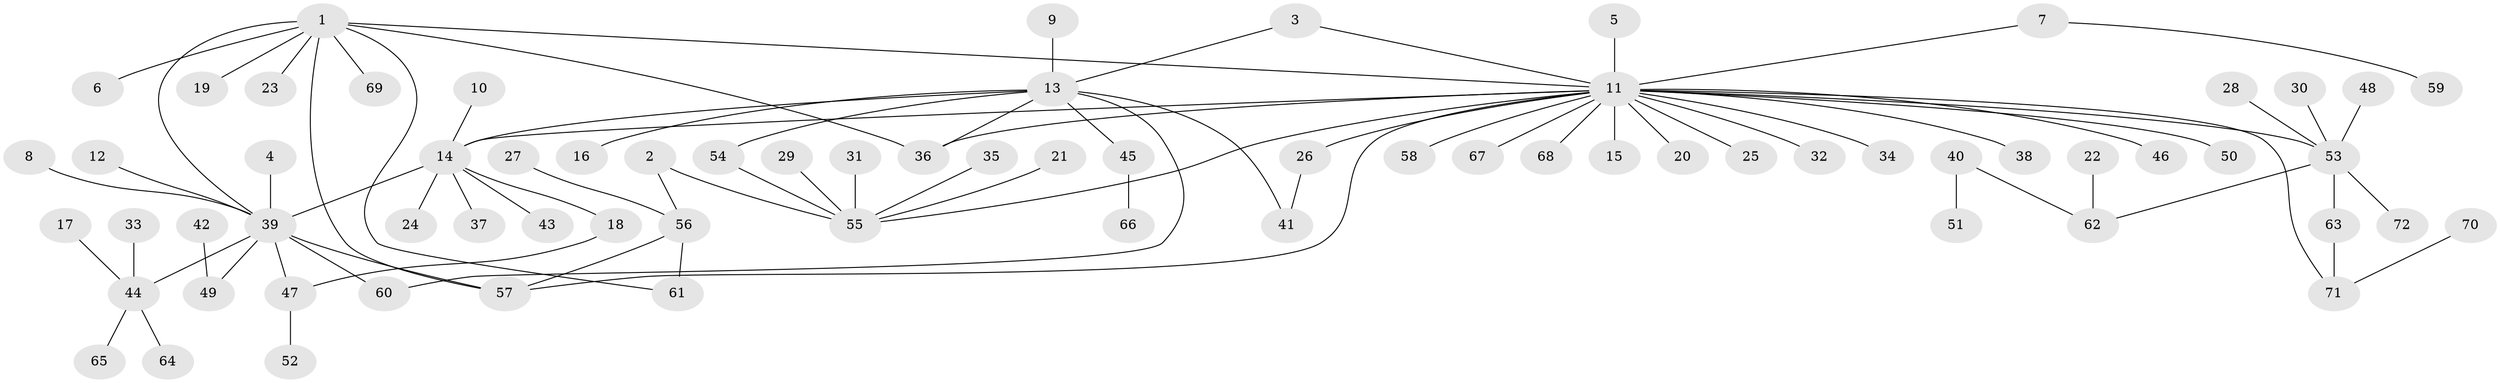 // original degree distribution, {10: 0.006993006993006993, 12: 0.006993006993006993, 1: 0.6013986013986014, 3: 0.08391608391608392, 24: 0.006993006993006993, 9: 0.013986013986013986, 2: 0.1958041958041958, 11: 0.013986013986013986, 4: 0.04195804195804196, 5: 0.013986013986013986, 6: 0.013986013986013986}
// Generated by graph-tools (version 1.1) at 2025/01/03/09/25 03:01:51]
// undirected, 72 vertices, 84 edges
graph export_dot {
graph [start="1"]
  node [color=gray90,style=filled];
  1;
  2;
  3;
  4;
  5;
  6;
  7;
  8;
  9;
  10;
  11;
  12;
  13;
  14;
  15;
  16;
  17;
  18;
  19;
  20;
  21;
  22;
  23;
  24;
  25;
  26;
  27;
  28;
  29;
  30;
  31;
  32;
  33;
  34;
  35;
  36;
  37;
  38;
  39;
  40;
  41;
  42;
  43;
  44;
  45;
  46;
  47;
  48;
  49;
  50;
  51;
  52;
  53;
  54;
  55;
  56;
  57;
  58;
  59;
  60;
  61;
  62;
  63;
  64;
  65;
  66;
  67;
  68;
  69;
  70;
  71;
  72;
  1 -- 6 [weight=1.0];
  1 -- 11 [weight=1.0];
  1 -- 19 [weight=1.0];
  1 -- 23 [weight=1.0];
  1 -- 36 [weight=1.0];
  1 -- 39 [weight=1.0];
  1 -- 57 [weight=1.0];
  1 -- 61 [weight=1.0];
  1 -- 69 [weight=1.0];
  2 -- 55 [weight=1.0];
  2 -- 56 [weight=1.0];
  3 -- 11 [weight=1.0];
  3 -- 13 [weight=1.0];
  4 -- 39 [weight=1.0];
  5 -- 11 [weight=1.0];
  7 -- 11 [weight=1.0];
  7 -- 59 [weight=1.0];
  8 -- 39 [weight=1.0];
  9 -- 13 [weight=1.0];
  10 -- 14 [weight=1.0];
  11 -- 14 [weight=1.0];
  11 -- 15 [weight=1.0];
  11 -- 20 [weight=1.0];
  11 -- 25 [weight=1.0];
  11 -- 26 [weight=1.0];
  11 -- 32 [weight=1.0];
  11 -- 34 [weight=1.0];
  11 -- 36 [weight=1.0];
  11 -- 38 [weight=1.0];
  11 -- 46 [weight=1.0];
  11 -- 50 [weight=1.0];
  11 -- 53 [weight=1.0];
  11 -- 55 [weight=1.0];
  11 -- 57 [weight=1.0];
  11 -- 58 [weight=1.0];
  11 -- 67 [weight=1.0];
  11 -- 68 [weight=1.0];
  11 -- 71 [weight=1.0];
  12 -- 39 [weight=1.0];
  13 -- 14 [weight=1.0];
  13 -- 16 [weight=1.0];
  13 -- 36 [weight=1.0];
  13 -- 41 [weight=1.0];
  13 -- 45 [weight=1.0];
  13 -- 54 [weight=1.0];
  13 -- 60 [weight=1.0];
  14 -- 18 [weight=1.0];
  14 -- 24 [weight=1.0];
  14 -- 37 [weight=1.0];
  14 -- 39 [weight=1.0];
  14 -- 43 [weight=1.0];
  17 -- 44 [weight=1.0];
  18 -- 47 [weight=1.0];
  21 -- 55 [weight=1.0];
  22 -- 62 [weight=1.0];
  26 -- 41 [weight=1.0];
  27 -- 56 [weight=1.0];
  28 -- 53 [weight=1.0];
  29 -- 55 [weight=1.0];
  30 -- 53 [weight=1.0];
  31 -- 55 [weight=1.0];
  33 -- 44 [weight=1.0];
  35 -- 55 [weight=1.0];
  39 -- 44 [weight=1.0];
  39 -- 47 [weight=1.0];
  39 -- 49 [weight=1.0];
  39 -- 57 [weight=1.0];
  39 -- 60 [weight=1.0];
  40 -- 51 [weight=1.0];
  40 -- 62 [weight=1.0];
  42 -- 49 [weight=1.0];
  44 -- 64 [weight=1.0];
  44 -- 65 [weight=1.0];
  45 -- 66 [weight=1.0];
  47 -- 52 [weight=1.0];
  48 -- 53 [weight=1.0];
  53 -- 62 [weight=1.0];
  53 -- 63 [weight=1.0];
  53 -- 72 [weight=1.0];
  54 -- 55 [weight=1.0];
  56 -- 57 [weight=1.0];
  56 -- 61 [weight=1.0];
  63 -- 71 [weight=1.0];
  70 -- 71 [weight=1.0];
}
